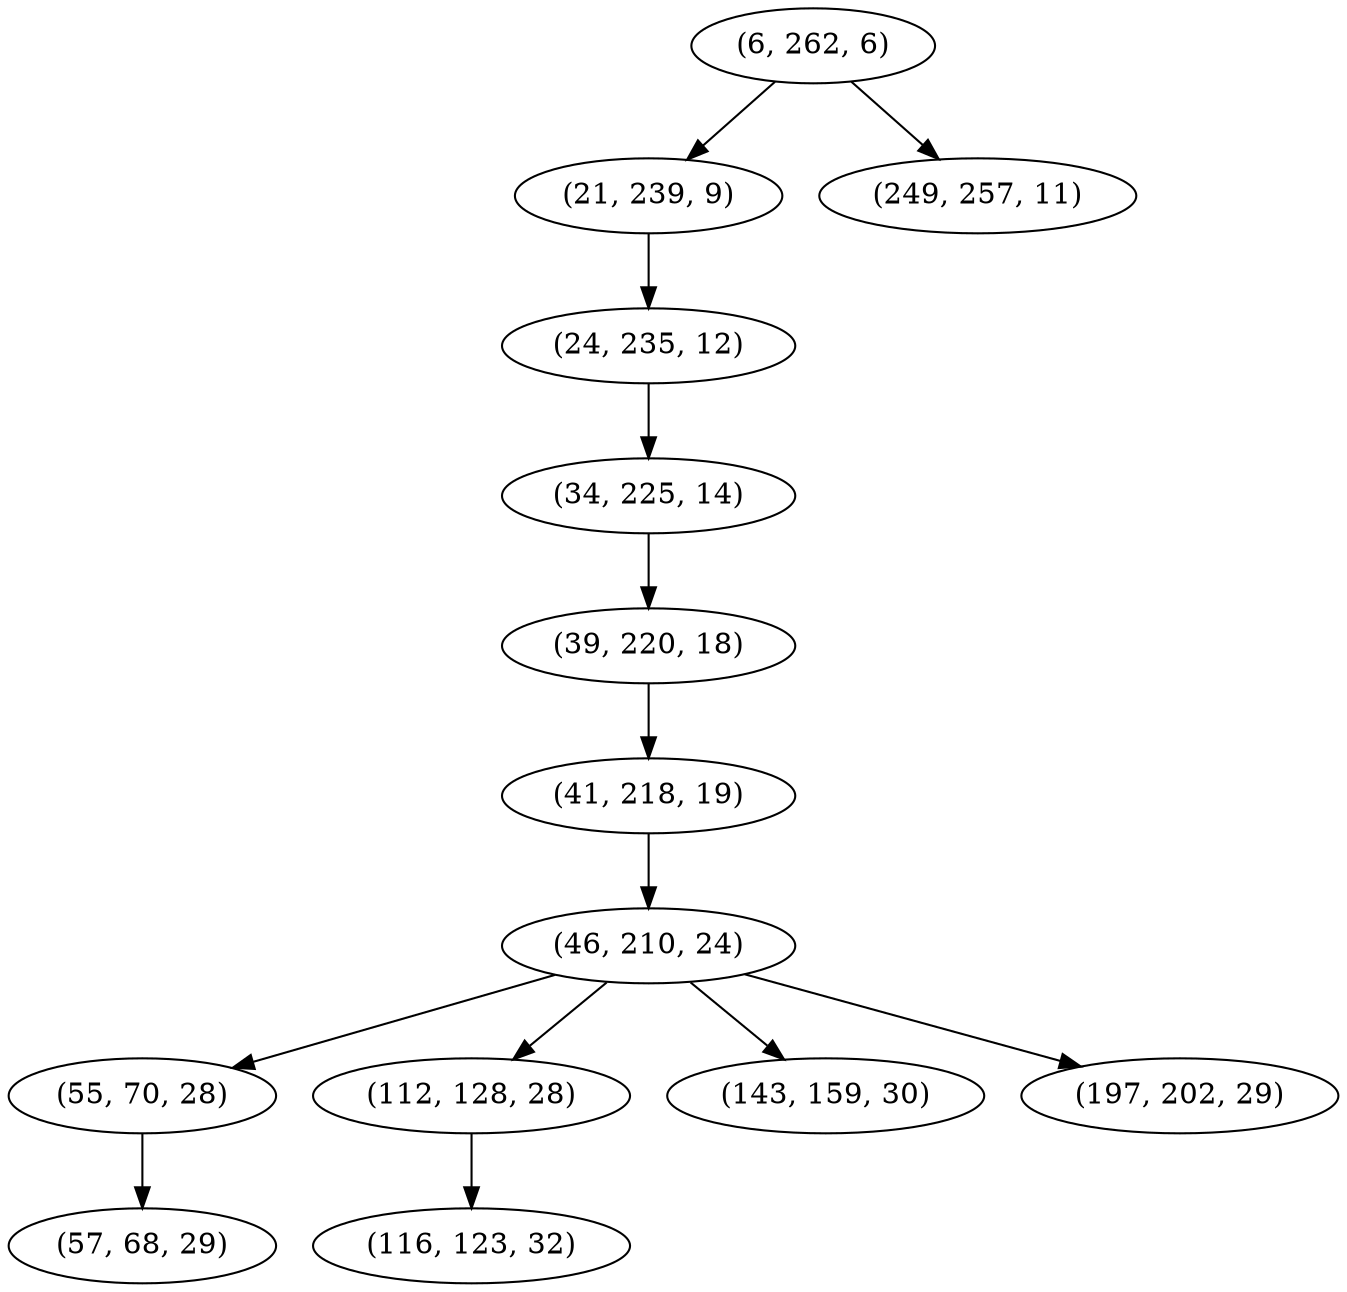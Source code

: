 digraph tree {
    "(6, 262, 6)";
    "(21, 239, 9)";
    "(24, 235, 12)";
    "(34, 225, 14)";
    "(39, 220, 18)";
    "(41, 218, 19)";
    "(46, 210, 24)";
    "(55, 70, 28)";
    "(57, 68, 29)";
    "(112, 128, 28)";
    "(116, 123, 32)";
    "(143, 159, 30)";
    "(197, 202, 29)";
    "(249, 257, 11)";
    "(6, 262, 6)" -> "(21, 239, 9)";
    "(6, 262, 6)" -> "(249, 257, 11)";
    "(21, 239, 9)" -> "(24, 235, 12)";
    "(24, 235, 12)" -> "(34, 225, 14)";
    "(34, 225, 14)" -> "(39, 220, 18)";
    "(39, 220, 18)" -> "(41, 218, 19)";
    "(41, 218, 19)" -> "(46, 210, 24)";
    "(46, 210, 24)" -> "(55, 70, 28)";
    "(46, 210, 24)" -> "(112, 128, 28)";
    "(46, 210, 24)" -> "(143, 159, 30)";
    "(46, 210, 24)" -> "(197, 202, 29)";
    "(55, 70, 28)" -> "(57, 68, 29)";
    "(112, 128, 28)" -> "(116, 123, 32)";
}
